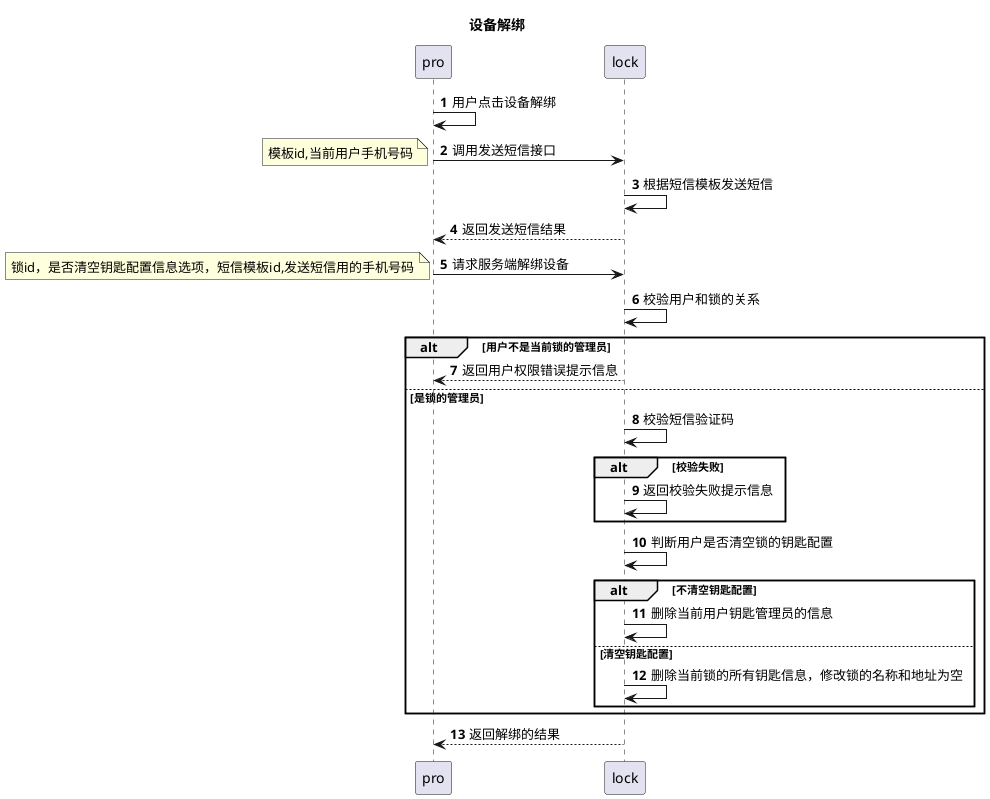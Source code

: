 @startuml
title:设备解绑
autonumber
pro->pro:用户点击设备解绑
pro->lock:调用发送短信接口
note left:模板id,当前用户手机号码
lock->lock:根据短信模板发送短信
lock-->pro:返回发送短信结果
pro->lock:请求服务端解绑设备
note left:锁id，是否清空钥匙配置信息选项，短信模板id,发送短信用的手机号码
lock->lock:校验用户和锁的关系
alt 用户不是当前锁的管理员
lock-->pro:返回用户权限错误提示信息
else 是锁的管理员
lock->lock:校验短信验证码
alt 校验失败
lock->lock:返回校验失败提示信息
end
lock->lock:判断用户是否清空锁的钥匙配置
alt 不清空钥匙配置
lock->lock:删除当前用户钥匙管理员的信息
else 清空钥匙配置
lock->lock:删除当前锁的所有钥匙信息，修改锁的名称和地址为空
end
end
lock-->pro:返回解绑的结果
@enduml